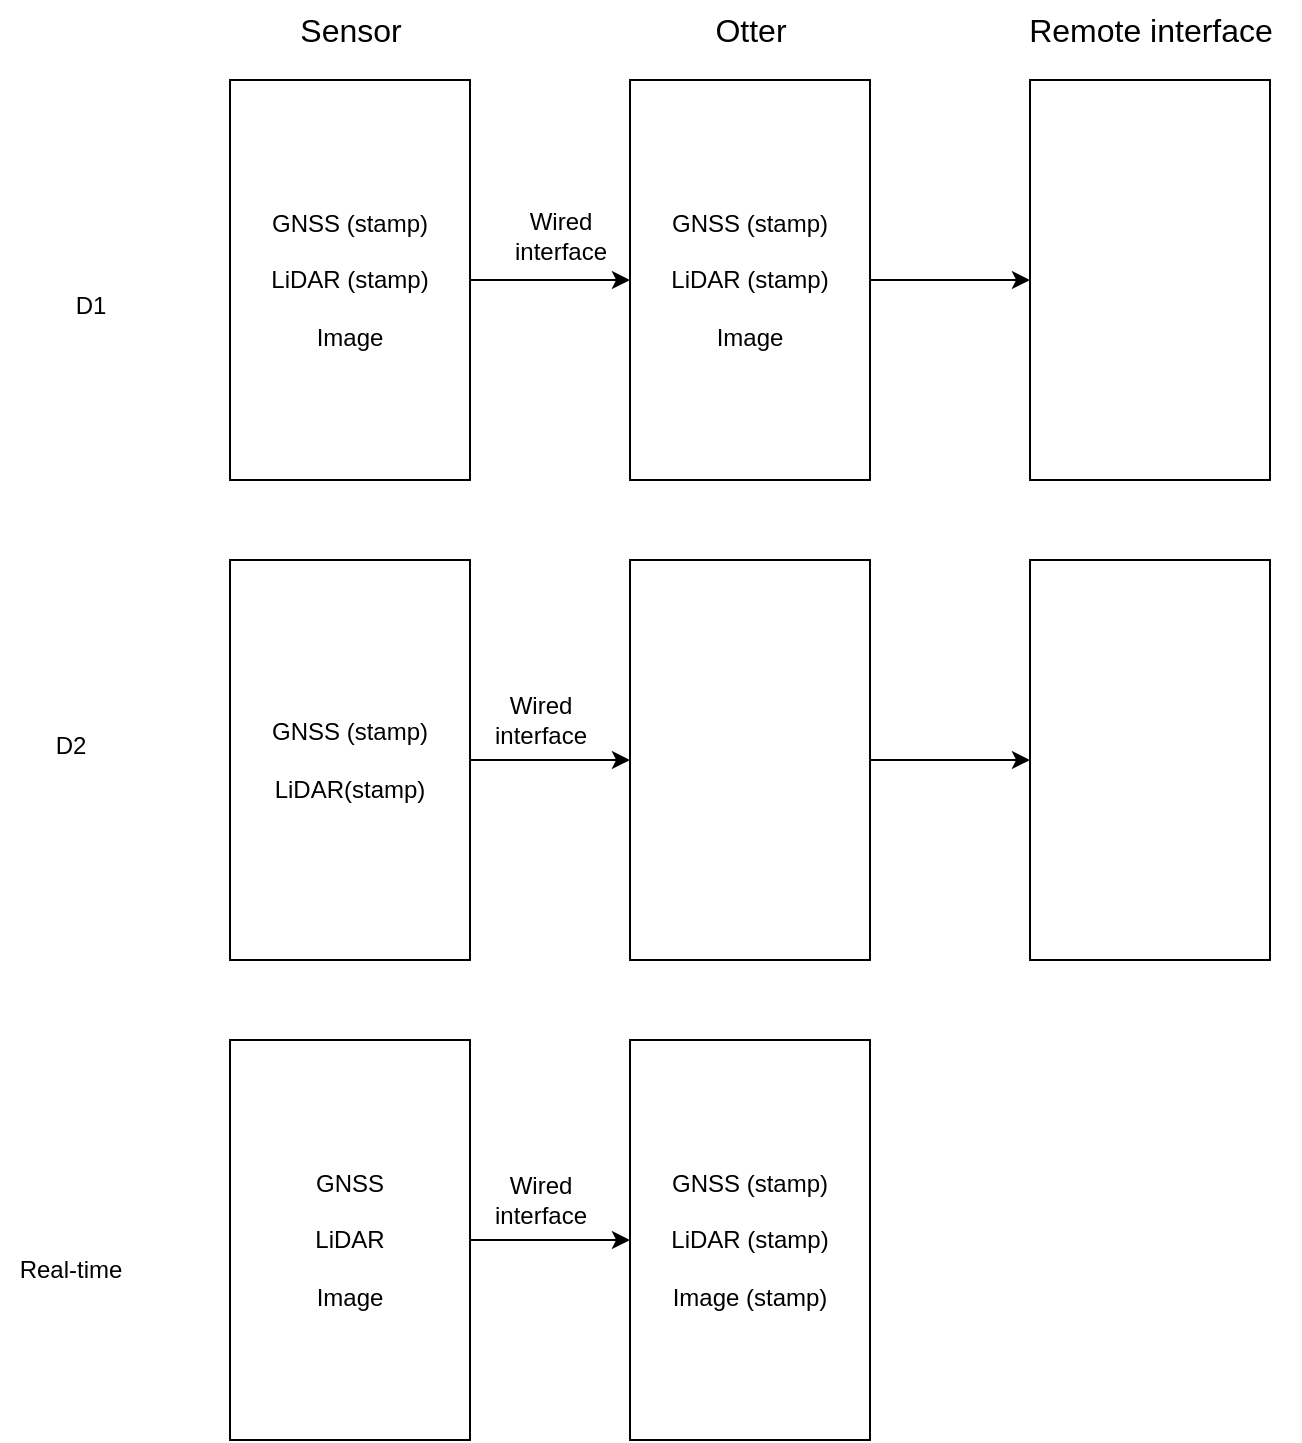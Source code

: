 <mxfile version="21.2.9" type="device">
  <diagram name="Page-1" id="dldD8JOpe4aGWy1eiEDN">
    <mxGraphModel dx="2358" dy="1347" grid="1" gridSize="10" guides="1" tooltips="1" connect="1" arrows="1" fold="1" page="1" pageScale="1" pageWidth="850" pageHeight="1100" math="0" shadow="0">
      <root>
        <mxCell id="0" />
        <mxCell id="1" parent="0" />
        <mxCell id="W4XlMCbpCweLrCSdOZV7-23" style="edgeStyle=orthogonalEdgeStyle;rounded=0;orthogonalLoop=1;jettySize=auto;html=1;exitX=1;exitY=0.5;exitDx=0;exitDy=0;entryX=0;entryY=0.5;entryDx=0;entryDy=0;" edge="1" parent="1" source="W4XlMCbpCweLrCSdOZV7-2" target="W4XlMCbpCweLrCSdOZV7-8">
          <mxGeometry relative="1" as="geometry" />
        </mxCell>
        <mxCell id="W4XlMCbpCweLrCSdOZV7-2" value="GNSS (stamp)&lt;br&gt;&lt;br&gt;LiDAR (stamp)&lt;br&gt;&lt;br&gt;Image" style="whiteSpace=wrap;html=1;" vertex="1" parent="1">
          <mxGeometry x="120" y="160" width="120" height="200" as="geometry" />
        </mxCell>
        <mxCell id="W4XlMCbpCweLrCSdOZV7-32" style="edgeStyle=orthogonalEdgeStyle;rounded=0;orthogonalLoop=1;jettySize=auto;html=1;exitX=1;exitY=0.5;exitDx=0;exitDy=0;entryX=0;entryY=0.5;entryDx=0;entryDy=0;" edge="1" parent="1" source="W4XlMCbpCweLrCSdOZV7-8" target="W4XlMCbpCweLrCSdOZV7-9">
          <mxGeometry relative="1" as="geometry" />
        </mxCell>
        <mxCell id="W4XlMCbpCweLrCSdOZV7-8" value="GNSS (stamp)&lt;br style=&quot;border-color: var(--border-color);&quot;&gt;&lt;br style=&quot;border-color: var(--border-color);&quot;&gt;LiDAR (stamp)&lt;br style=&quot;border-color: var(--border-color);&quot;&gt;&lt;br style=&quot;border-color: var(--border-color);&quot;&gt;Image" style="whiteSpace=wrap;html=1;" vertex="1" parent="1">
          <mxGeometry x="320" y="160" width="120" height="200" as="geometry" />
        </mxCell>
        <mxCell id="W4XlMCbpCweLrCSdOZV7-9" value="" style="whiteSpace=wrap;html=1;" vertex="1" parent="1">
          <mxGeometry x="520" y="160" width="120" height="200" as="geometry" />
        </mxCell>
        <mxCell id="W4XlMCbpCweLrCSdOZV7-25" style="edgeStyle=orthogonalEdgeStyle;rounded=0;orthogonalLoop=1;jettySize=auto;html=1;exitX=1;exitY=0.5;exitDx=0;exitDy=0;entryX=0;entryY=0.5;entryDx=0;entryDy=0;" edge="1" parent="1" source="W4XlMCbpCweLrCSdOZV7-10" target="W4XlMCbpCweLrCSdOZV7-11">
          <mxGeometry relative="1" as="geometry" />
        </mxCell>
        <mxCell id="W4XlMCbpCweLrCSdOZV7-10" value="GNSS (stamp)&lt;br&gt;&lt;br&gt;LiDAR(stamp)" style="whiteSpace=wrap;html=1;" vertex="1" parent="1">
          <mxGeometry x="120" y="400" width="120" height="200" as="geometry" />
        </mxCell>
        <mxCell id="W4XlMCbpCweLrCSdOZV7-31" style="edgeStyle=orthogonalEdgeStyle;rounded=0;orthogonalLoop=1;jettySize=auto;html=1;exitX=1;exitY=0.5;exitDx=0;exitDy=0;entryX=0;entryY=0.5;entryDx=0;entryDy=0;" edge="1" parent="1" source="W4XlMCbpCweLrCSdOZV7-11" target="W4XlMCbpCweLrCSdOZV7-12">
          <mxGeometry relative="1" as="geometry" />
        </mxCell>
        <mxCell id="W4XlMCbpCweLrCSdOZV7-11" value="" style="whiteSpace=wrap;html=1;" vertex="1" parent="1">
          <mxGeometry x="320" y="400" width="120" height="200" as="geometry" />
        </mxCell>
        <mxCell id="W4XlMCbpCweLrCSdOZV7-12" value="" style="whiteSpace=wrap;html=1;" vertex="1" parent="1">
          <mxGeometry x="520" y="400" width="120" height="200" as="geometry" />
        </mxCell>
        <mxCell id="W4XlMCbpCweLrCSdOZV7-26" style="edgeStyle=orthogonalEdgeStyle;rounded=0;orthogonalLoop=1;jettySize=auto;html=1;exitX=1;exitY=0.5;exitDx=0;exitDy=0;entryX=0;entryY=0.5;entryDx=0;entryDy=0;" edge="1" parent="1" source="W4XlMCbpCweLrCSdOZV7-13" target="W4XlMCbpCweLrCSdOZV7-14">
          <mxGeometry relative="1" as="geometry" />
        </mxCell>
        <mxCell id="W4XlMCbpCweLrCSdOZV7-13" value="GNSS&lt;br style=&quot;border-color: var(--border-color);&quot;&gt;&lt;br style=&quot;border-color: var(--border-color);&quot;&gt;LiDAR&lt;br style=&quot;border-color: var(--border-color);&quot;&gt;&lt;br style=&quot;border-color: var(--border-color);&quot;&gt;Image" style="whiteSpace=wrap;html=1;" vertex="1" parent="1">
          <mxGeometry x="120" y="640" width="120" height="200" as="geometry" />
        </mxCell>
        <mxCell id="W4XlMCbpCweLrCSdOZV7-14" value="GNSS (stamp)&lt;br style=&quot;border-color: var(--border-color);&quot;&gt;&lt;br style=&quot;border-color: var(--border-color);&quot;&gt;LiDAR (stamp)&lt;br style=&quot;border-color: var(--border-color);&quot;&gt;&lt;br style=&quot;border-color: var(--border-color);&quot;&gt;Image (stamp)" style="whiteSpace=wrap;html=1;" vertex="1" parent="1">
          <mxGeometry x="320" y="640" width="120" height="200" as="geometry" />
        </mxCell>
        <mxCell id="W4XlMCbpCweLrCSdOZV7-16" value="&lt;font style=&quot;font-size: 16px;&quot;&gt;Otter&lt;/font&gt;" style="text;html=1;align=center;verticalAlign=middle;resizable=0;points=[];autosize=1;strokeColor=none;fillColor=none;" vertex="1" parent="1">
          <mxGeometry x="350" y="120" width="60" height="30" as="geometry" />
        </mxCell>
        <mxCell id="W4XlMCbpCweLrCSdOZV7-18" value="&lt;font style=&quot;font-size: 16px;&quot;&gt;Remote interface&lt;/font&gt;" style="text;html=1;align=center;verticalAlign=middle;resizable=0;points=[];autosize=1;strokeColor=none;fillColor=none;" vertex="1" parent="1">
          <mxGeometry x="505" y="120" width="150" height="30" as="geometry" />
        </mxCell>
        <mxCell id="W4XlMCbpCweLrCSdOZV7-19" value="&lt;font style=&quot;font-size: 16px;&quot;&gt;Sensor&lt;/font&gt;" style="text;html=1;align=center;verticalAlign=middle;resizable=0;points=[];autosize=1;strokeColor=none;fillColor=none;" vertex="1" parent="1">
          <mxGeometry x="145" y="120" width="70" height="30" as="geometry" />
        </mxCell>
        <mxCell id="W4XlMCbpCweLrCSdOZV7-20" value="D1" style="text;html=1;align=center;verticalAlign=middle;resizable=0;points=[];autosize=1;strokeColor=none;fillColor=none;" vertex="1" parent="1">
          <mxGeometry x="30" y="258" width="40" height="30" as="geometry" />
        </mxCell>
        <mxCell id="W4XlMCbpCweLrCSdOZV7-21" value="D2" style="text;html=1;align=center;verticalAlign=middle;resizable=0;points=[];autosize=1;strokeColor=none;fillColor=none;" vertex="1" parent="1">
          <mxGeometry x="20" y="478" width="40" height="30" as="geometry" />
        </mxCell>
        <mxCell id="W4XlMCbpCweLrCSdOZV7-22" value="Real-time" style="text;html=1;align=center;verticalAlign=middle;resizable=0;points=[];autosize=1;strokeColor=none;fillColor=none;" vertex="1" parent="1">
          <mxGeometry x="5" y="740" width="70" height="30" as="geometry" />
        </mxCell>
        <mxCell id="W4XlMCbpCweLrCSdOZV7-24" value="Wired &lt;br&gt;interface" style="text;html=1;align=center;verticalAlign=middle;resizable=0;points=[];autosize=1;strokeColor=none;fillColor=none;" vertex="1" parent="1">
          <mxGeometry x="250" y="218" width="70" height="40" as="geometry" />
        </mxCell>
        <mxCell id="W4XlMCbpCweLrCSdOZV7-27" value="Wired &lt;br&gt;interface" style="text;html=1;align=center;verticalAlign=middle;resizable=0;points=[];autosize=1;strokeColor=none;fillColor=none;" vertex="1" parent="1">
          <mxGeometry x="240" y="460" width="70" height="40" as="geometry" />
        </mxCell>
        <mxCell id="W4XlMCbpCweLrCSdOZV7-28" value="Wired &lt;br&gt;interface" style="text;html=1;align=center;verticalAlign=middle;resizable=0;points=[];autosize=1;strokeColor=none;fillColor=none;" vertex="1" parent="1">
          <mxGeometry x="240" y="700" width="70" height="40" as="geometry" />
        </mxCell>
      </root>
    </mxGraphModel>
  </diagram>
</mxfile>
